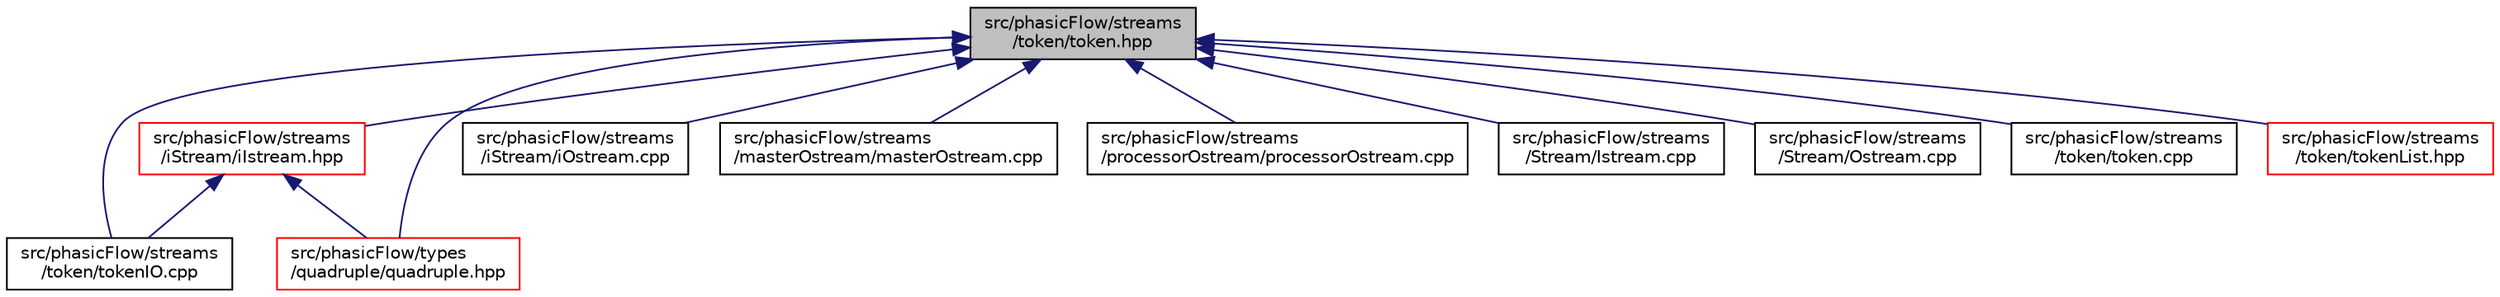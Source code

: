 digraph "src/phasicFlow/streams/token/token.hpp"
{
 // LATEX_PDF_SIZE
  edge [fontname="Helvetica",fontsize="10",labelfontname="Helvetica",labelfontsize="10"];
  node [fontname="Helvetica",fontsize="10",shape=record];
  Node1 [label="src/phasicFlow/streams\l/token/token.hpp",height=0.2,width=0.4,color="black", fillcolor="grey75", style="filled", fontcolor="black",tooltip=" "];
  Node1 -> Node2 [dir="back",color="midnightblue",fontsize="10",style="solid",fontname="Helvetica"];
  Node2 [label="src/phasicFlow/streams\l/iStream/iIstream.hpp",height=0.2,width=0.4,color="red", fillcolor="white", style="filled",URL="$iIstream_8hpp.html",tooltip=" "];
  Node2 -> Node407 [dir="back",color="midnightblue",fontsize="10",style="solid",fontname="Helvetica"];
  Node407 [label="src/phasicFlow/streams\l/token/tokenIO.cpp",height=0.2,width=0.4,color="black", fillcolor="white", style="filled",URL="$tokenIO_8cpp.html",tooltip=" "];
  Node2 -> Node413 [dir="back",color="midnightblue",fontsize="10",style="solid",fontname="Helvetica"];
  Node413 [label="src/phasicFlow/types\l/quadruple/quadruple.hpp",height=0.2,width=0.4,color="red", fillcolor="white", style="filled",URL="$quadruple_8hpp.html",tooltip=" "];
  Node1 -> Node473 [dir="back",color="midnightblue",fontsize="10",style="solid",fontname="Helvetica"];
  Node473 [label="src/phasicFlow/streams\l/iStream/iOstream.cpp",height=0.2,width=0.4,color="black", fillcolor="white", style="filled",URL="$iOstream_8cpp.html",tooltip=" "];
  Node1 -> Node474 [dir="back",color="midnightblue",fontsize="10",style="solid",fontname="Helvetica"];
  Node474 [label="src/phasicFlow/streams\l/masterOstream/masterOstream.cpp",height=0.2,width=0.4,color="black", fillcolor="white", style="filled",URL="$masterOstream_8cpp.html",tooltip=" "];
  Node1 -> Node475 [dir="back",color="midnightblue",fontsize="10",style="solid",fontname="Helvetica"];
  Node475 [label="src/phasicFlow/streams\l/processorOstream/processorOstream.cpp",height=0.2,width=0.4,color="black", fillcolor="white", style="filled",URL="$processorOstream_8cpp.html",tooltip=" "];
  Node1 -> Node406 [dir="back",color="midnightblue",fontsize="10",style="solid",fontname="Helvetica"];
  Node406 [label="src/phasicFlow/streams\l/Stream/Istream.cpp",height=0.2,width=0.4,color="black", fillcolor="white", style="filled",URL="$Istream_8cpp.html",tooltip=" "];
  Node1 -> Node476 [dir="back",color="midnightblue",fontsize="10",style="solid",fontname="Helvetica"];
  Node476 [label="src/phasicFlow/streams\l/Stream/Ostream.cpp",height=0.2,width=0.4,color="black", fillcolor="white", style="filled",URL="$Ostream_8cpp.html",tooltip=" "];
  Node1 -> Node477 [dir="back",color="midnightblue",fontsize="10",style="solid",fontname="Helvetica"];
  Node477 [label="src/phasicFlow/streams\l/token/token.cpp",height=0.2,width=0.4,color="black", fillcolor="white", style="filled",URL="$token_8cpp.html",tooltip=" "];
  Node1 -> Node407 [dir="back",color="midnightblue",fontsize="10",style="solid",fontname="Helvetica"];
  Node1 -> Node357 [dir="back",color="midnightblue",fontsize="10",style="solid",fontname="Helvetica"];
  Node357 [label="src/phasicFlow/streams\l/token/tokenList.hpp",height=0.2,width=0.4,color="red", fillcolor="white", style="filled",URL="$tokenList_8hpp.html",tooltip=" "];
  Node1 -> Node413 [dir="back",color="midnightblue",fontsize="10",style="solid",fontname="Helvetica"];
}
